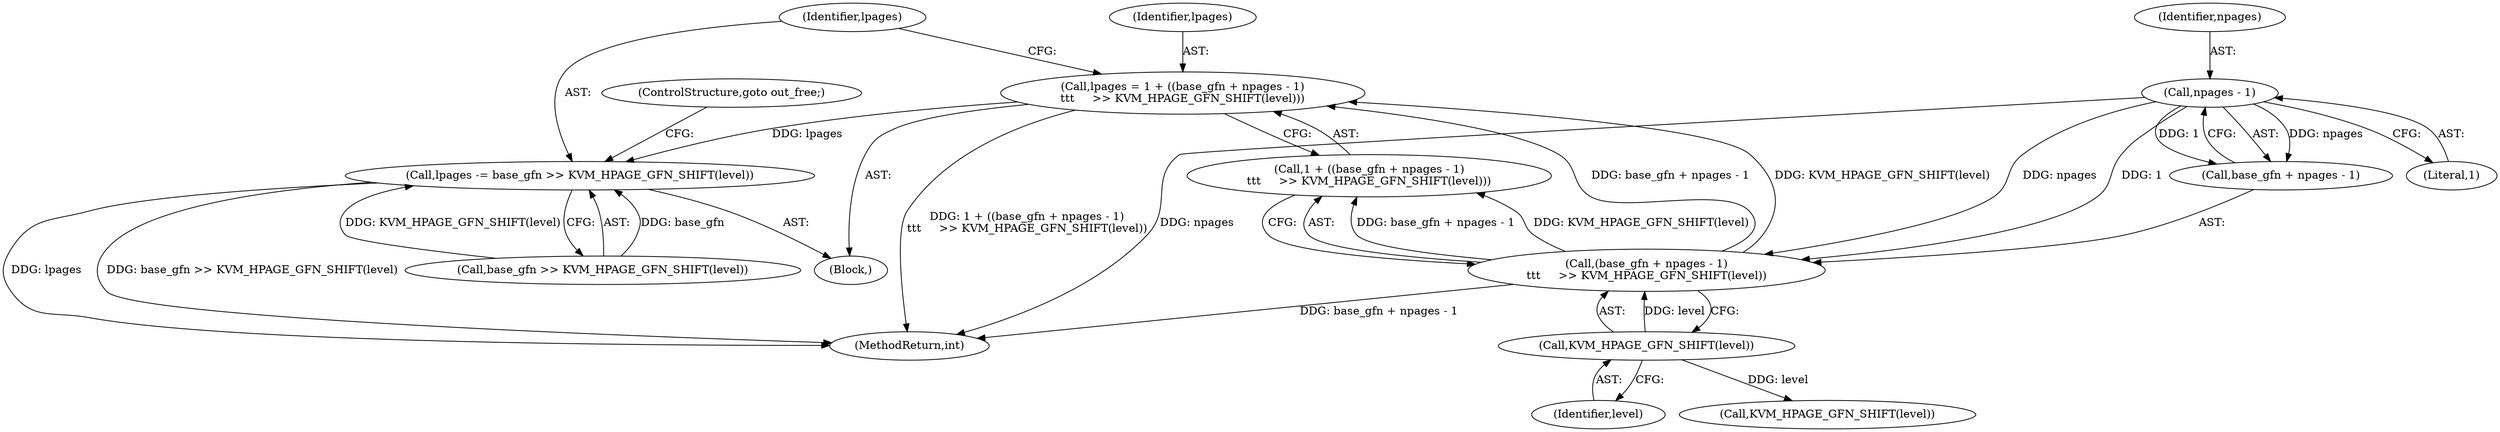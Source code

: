 digraph "0_linux_fa3d315a4ce2c0891cdde262562e710d95fba19e@integer" {
"1000360" [label="(Call,lpages = 1 + ((base_gfn + npages - 1)\n\t\t\t     >> KVM_HPAGE_GFN_SHIFT(level)))"];
"1000364" [label="(Call,(base_gfn + npages - 1)\n\t\t\t     >> KVM_HPAGE_GFN_SHIFT(level))"];
"1000367" [label="(Call,npages - 1)"];
"1000370" [label="(Call,KVM_HPAGE_GFN_SHIFT(level))"];
"1000372" [label="(Call,lpages -= base_gfn >> KVM_HPAGE_GFN_SHIFT(level))"];
"1000361" [label="(Identifier,lpages)"];
"1000373" [label="(Identifier,lpages)"];
"1000370" [label="(Call,KVM_HPAGE_GFN_SHIFT(level))"];
"1000378" [label="(ControlStructure,goto out_free;)"];
"1000368" [label="(Identifier,npages)"];
"1000367" [label="(Call,npages - 1)"];
"1000371" [label="(Identifier,level)"];
"1000372" [label="(Call,lpages -= base_gfn >> KVM_HPAGE_GFN_SHIFT(level))"];
"1000346" [label="(Block,)"];
"1000632" [label="(MethodReturn,int)"];
"1000364" [label="(Call,(base_gfn + npages - 1)\n\t\t\t     >> KVM_HPAGE_GFN_SHIFT(level))"];
"1000374" [label="(Call,base_gfn >> KVM_HPAGE_GFN_SHIFT(level))"];
"1000360" [label="(Call,lpages = 1 + ((base_gfn + npages - 1)\n\t\t\t     >> KVM_HPAGE_GFN_SHIFT(level)))"];
"1000376" [label="(Call,KVM_HPAGE_GFN_SHIFT(level))"];
"1000369" [label="(Literal,1)"];
"1000362" [label="(Call,1 + ((base_gfn + npages - 1)\n\t\t\t     >> KVM_HPAGE_GFN_SHIFT(level)))"];
"1000365" [label="(Call,base_gfn + npages - 1)"];
"1000360" -> "1000346"  [label="AST: "];
"1000360" -> "1000362"  [label="CFG: "];
"1000361" -> "1000360"  [label="AST: "];
"1000362" -> "1000360"  [label="AST: "];
"1000373" -> "1000360"  [label="CFG: "];
"1000360" -> "1000632"  [label="DDG: 1 + ((base_gfn + npages - 1)\n\t\t\t     >> KVM_HPAGE_GFN_SHIFT(level))"];
"1000364" -> "1000360"  [label="DDG: base_gfn + npages - 1"];
"1000364" -> "1000360"  [label="DDG: KVM_HPAGE_GFN_SHIFT(level)"];
"1000360" -> "1000372"  [label="DDG: lpages"];
"1000364" -> "1000362"  [label="AST: "];
"1000364" -> "1000370"  [label="CFG: "];
"1000365" -> "1000364"  [label="AST: "];
"1000370" -> "1000364"  [label="AST: "];
"1000362" -> "1000364"  [label="CFG: "];
"1000364" -> "1000632"  [label="DDG: base_gfn + npages - 1"];
"1000364" -> "1000362"  [label="DDG: base_gfn + npages - 1"];
"1000364" -> "1000362"  [label="DDG: KVM_HPAGE_GFN_SHIFT(level)"];
"1000367" -> "1000364"  [label="DDG: npages"];
"1000367" -> "1000364"  [label="DDG: 1"];
"1000370" -> "1000364"  [label="DDG: level"];
"1000367" -> "1000365"  [label="AST: "];
"1000367" -> "1000369"  [label="CFG: "];
"1000368" -> "1000367"  [label="AST: "];
"1000369" -> "1000367"  [label="AST: "];
"1000365" -> "1000367"  [label="CFG: "];
"1000367" -> "1000632"  [label="DDG: npages"];
"1000367" -> "1000365"  [label="DDG: npages"];
"1000367" -> "1000365"  [label="DDG: 1"];
"1000370" -> "1000371"  [label="CFG: "];
"1000371" -> "1000370"  [label="AST: "];
"1000370" -> "1000376"  [label="DDG: level"];
"1000372" -> "1000346"  [label="AST: "];
"1000372" -> "1000374"  [label="CFG: "];
"1000373" -> "1000372"  [label="AST: "];
"1000374" -> "1000372"  [label="AST: "];
"1000378" -> "1000372"  [label="CFG: "];
"1000372" -> "1000632"  [label="DDG: lpages"];
"1000372" -> "1000632"  [label="DDG: base_gfn >> KVM_HPAGE_GFN_SHIFT(level)"];
"1000374" -> "1000372"  [label="DDG: base_gfn"];
"1000374" -> "1000372"  [label="DDG: KVM_HPAGE_GFN_SHIFT(level)"];
}
